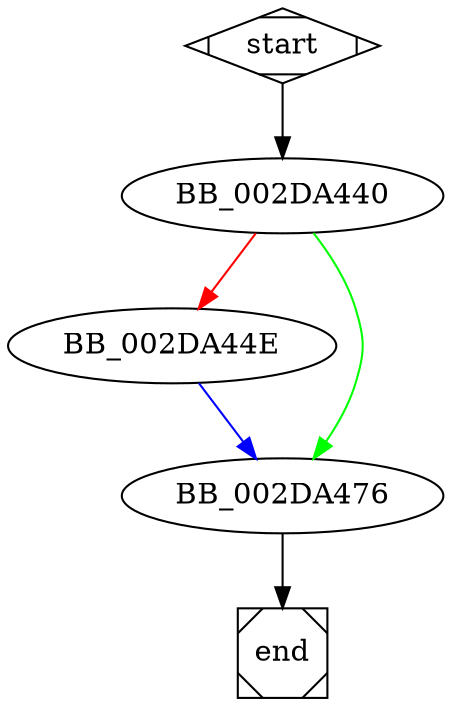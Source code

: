 digraph G {
  start -> BB_002DA440;

  BB_002DA440 -> BB_002DA44E [color=red];
  BB_002DA440 -> BB_002DA476 [color=green];
  
  BB_002DA44E -> BB_002DA476 [color=blue];
  
  BB_002DA476 -> end;

  start [shape=Mdiamond];
  end [shape=Msquare];
}
